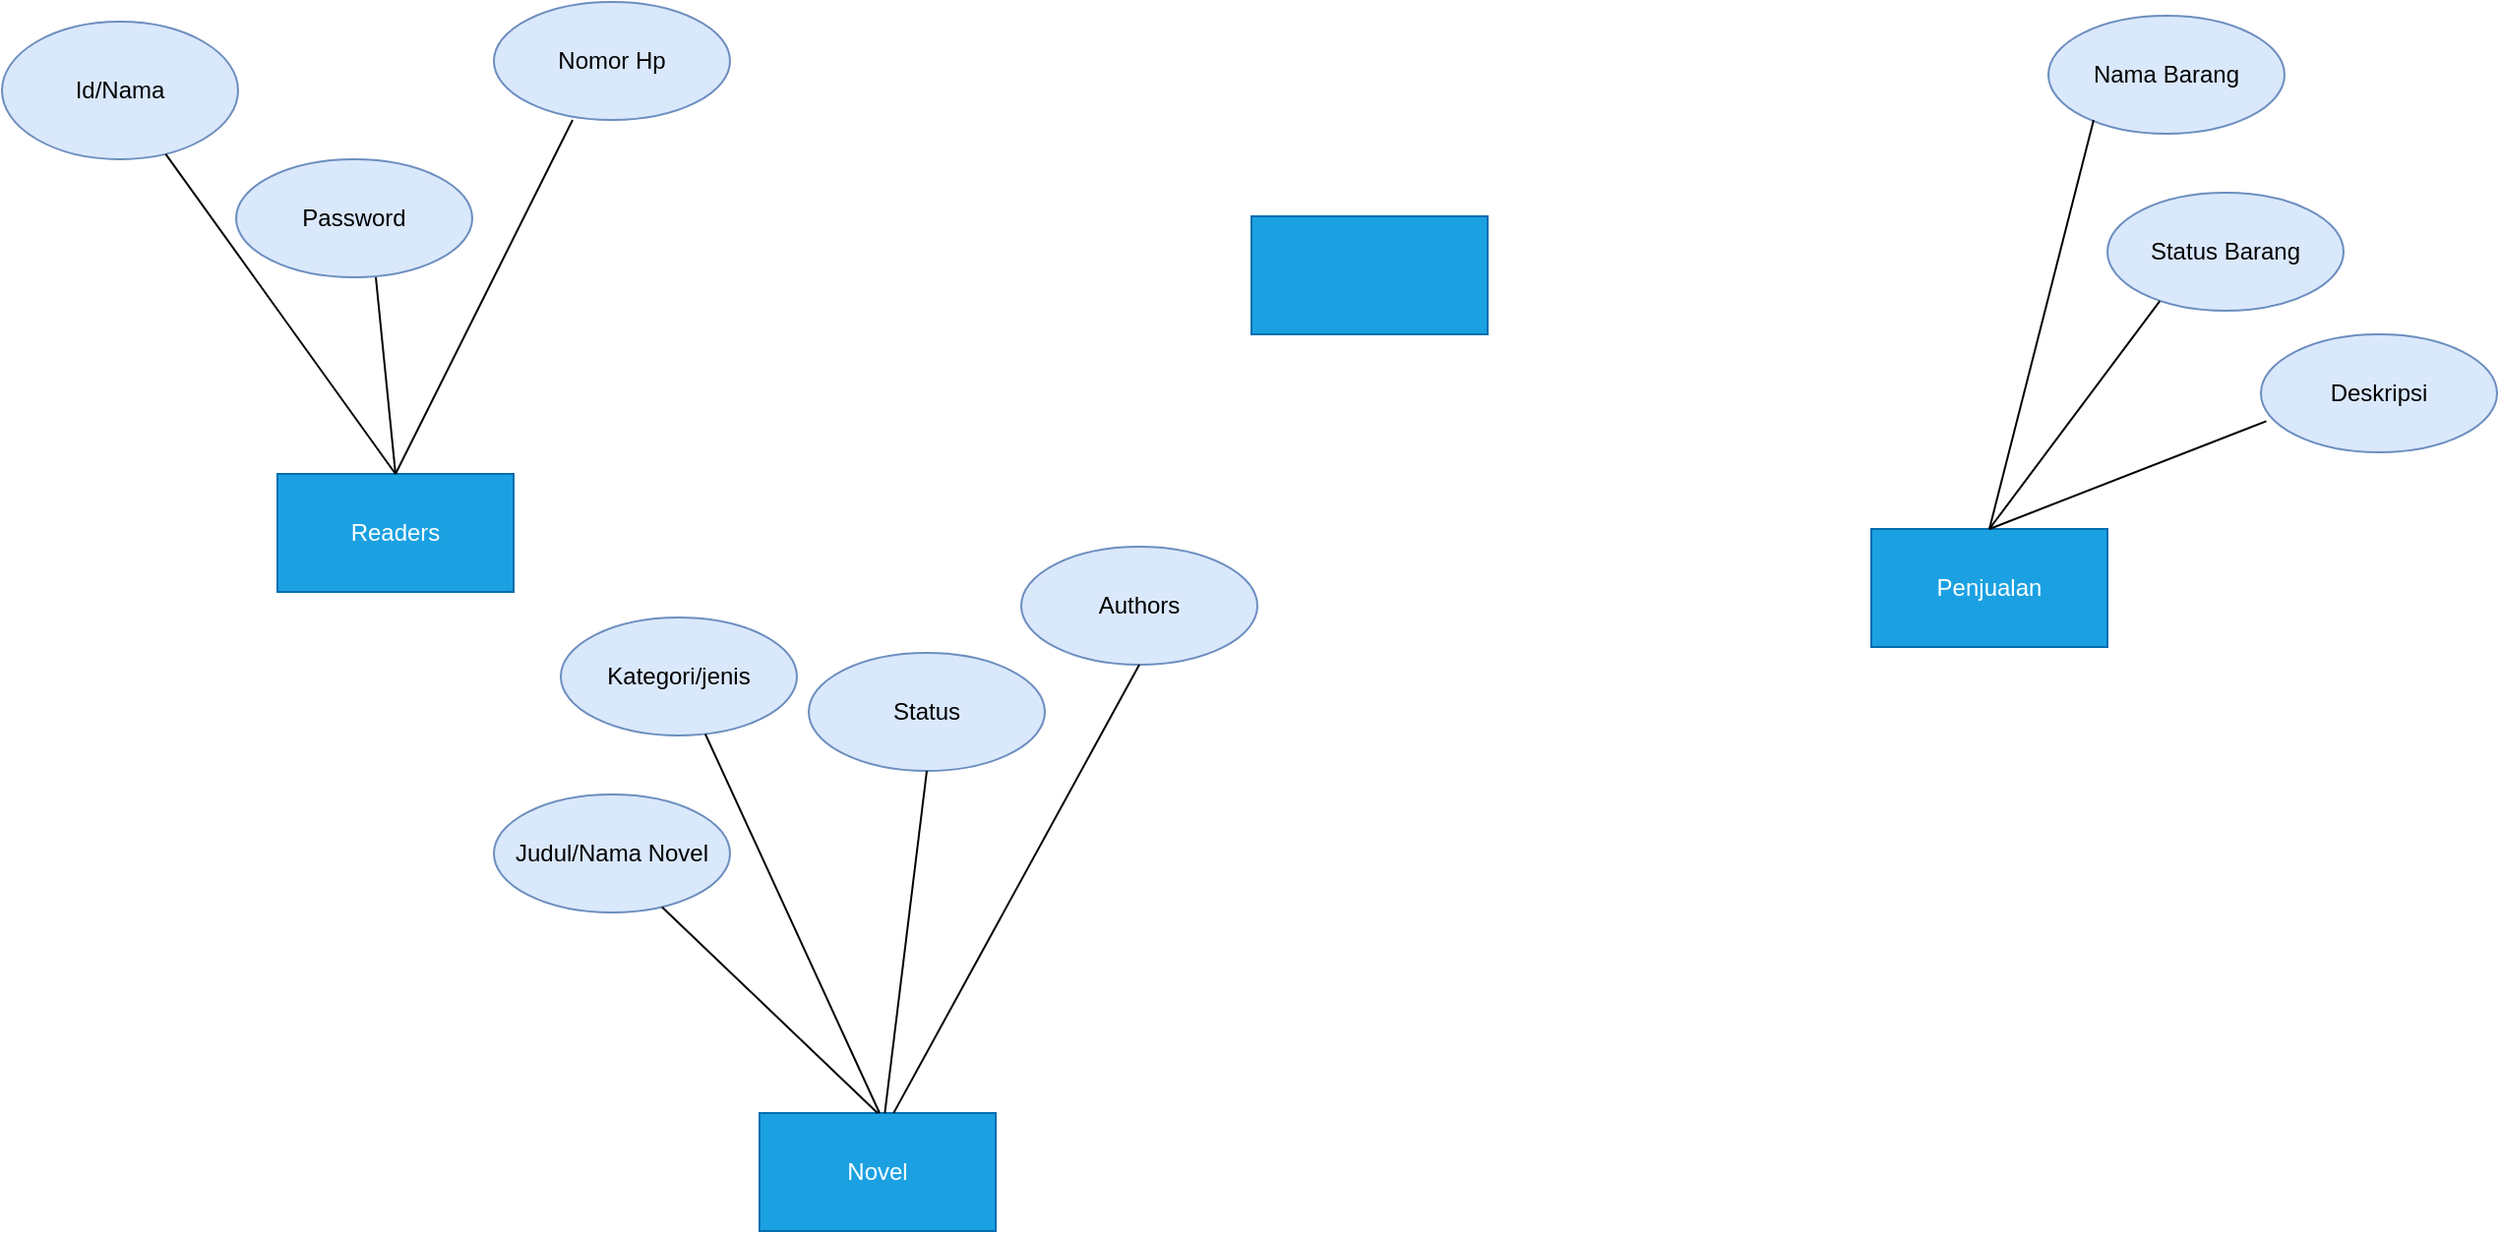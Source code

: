 <mxfile version="16.6.5" type="github" pages="2">
  <diagram id="qVjYyWYhfrcHmNFPCJPf" name="Page-1">
    <mxGraphModel dx="1447" dy="748" grid="1" gridSize="9" guides="1" tooltips="1" connect="1" arrows="1" fold="1" page="1" pageScale="1" pageWidth="850" pageHeight="1100" math="0" shadow="0">
      <root>
        <mxCell id="0" />
        <mxCell id="1" parent="0" />
        <mxCell id="qeNtTEig7JRPsyWcmKzE-1" value="Readers" style="rounded=0;whiteSpace=wrap;html=1;fillColor=#1ba1e2;strokeColor=#006EAF;fontColor=#ffffff;" vertex="1" parent="1">
          <mxGeometry x="180" y="260" width="120" height="60" as="geometry" />
        </mxCell>
        <mxCell id="qeNtTEig7JRPsyWcmKzE-2" value="Id/Nama" style="ellipse;whiteSpace=wrap;html=1;fillColor=#dae8fc;strokeColor=#6c8ebf;" vertex="1" parent="1">
          <mxGeometry x="40" y="30" width="120" height="70" as="geometry" />
        </mxCell>
        <mxCell id="qeNtTEig7JRPsyWcmKzE-4" value="" style="endArrow=none;html=1;rounded=0;exitX=0.5;exitY=0;exitDx=0;exitDy=0;" edge="1" parent="1" source="qeNtTEig7JRPsyWcmKzE-1" target="qeNtTEig7JRPsyWcmKzE-2">
          <mxGeometry width="50" height="50" relative="1" as="geometry">
            <mxPoint x="240" y="180" as="sourcePoint" />
            <mxPoint x="290" y="130" as="targetPoint" />
          </mxGeometry>
        </mxCell>
        <mxCell id="qeNtTEig7JRPsyWcmKzE-5" value="" style="endArrow=none;html=1;rounded=0;" edge="1" parent="1">
          <mxGeometry width="50" height="50" relative="1" as="geometry">
            <mxPoint x="240" y="260" as="sourcePoint" />
            <mxPoint x="230" y="160" as="targetPoint" />
          </mxGeometry>
        </mxCell>
        <mxCell id="qeNtTEig7JRPsyWcmKzE-6" value="Nomor Hp" style="ellipse;whiteSpace=wrap;html=1;fillColor=#dae8fc;strokeColor=#6c8ebf;" vertex="1" parent="1">
          <mxGeometry x="290" y="20" width="120" height="60" as="geometry" />
        </mxCell>
        <mxCell id="qeNtTEig7JRPsyWcmKzE-7" value="Password" style="ellipse;whiteSpace=wrap;html=1;fillColor=#dae8fc;strokeColor=#6c8ebf;" vertex="1" parent="1">
          <mxGeometry x="159" y="100" width="120" height="60" as="geometry" />
        </mxCell>
        <mxCell id="qeNtTEig7JRPsyWcmKzE-11" value="" style="endArrow=none;html=1;rounded=0;" edge="1" parent="1">
          <mxGeometry width="50" height="50" relative="1" as="geometry">
            <mxPoint x="240" y="260" as="sourcePoint" />
            <mxPoint x="330" y="80" as="targetPoint" />
          </mxGeometry>
        </mxCell>
        <mxCell id="qeNtTEig7JRPsyWcmKzE-12" value="Novel" style="rounded=0;whiteSpace=wrap;html=1;fillColor=#1ba1e2;strokeColor=#006EAF;fontColor=#ffffff;" vertex="1" parent="1">
          <mxGeometry x="425" y="585" width="120" height="60" as="geometry" />
        </mxCell>
        <mxCell id="qeNtTEig7JRPsyWcmKzE-13" value="Judul/Nama Novel" style="ellipse;whiteSpace=wrap;html=1;fillColor=#dae8fc;strokeColor=#6c8ebf;" vertex="1" parent="1">
          <mxGeometry x="290" y="423" width="120" height="60" as="geometry" />
        </mxCell>
        <mxCell id="qeNtTEig7JRPsyWcmKzE-14" value="Kategori/jenis" style="ellipse;whiteSpace=wrap;html=1;fillColor=#dae8fc;strokeColor=#6c8ebf;" vertex="1" parent="1">
          <mxGeometry x="324" y="333" width="120" height="60" as="geometry" />
        </mxCell>
        <mxCell id="qeNtTEig7JRPsyWcmKzE-15" value="Status" style="ellipse;whiteSpace=wrap;html=1;fillColor=#dae8fc;strokeColor=#6c8ebf;" vertex="1" parent="1">
          <mxGeometry x="450" y="351" width="120" height="60" as="geometry" />
        </mxCell>
        <mxCell id="qeNtTEig7JRPsyWcmKzE-16" value="Authors" style="ellipse;whiteSpace=wrap;html=1;fillColor=#dae8fc;strokeColor=#6c8ebf;" vertex="1" parent="1">
          <mxGeometry x="558" y="297" width="120" height="60" as="geometry" />
        </mxCell>
        <mxCell id="qeNtTEig7JRPsyWcmKzE-17" value="" style="endArrow=none;html=1;rounded=0;entryX=0.712;entryY=0.954;entryDx=0;entryDy=0;entryPerimeter=0;exitX=0.5;exitY=0;exitDx=0;exitDy=0;" edge="1" parent="1" source="qeNtTEig7JRPsyWcmKzE-12" target="qeNtTEig7JRPsyWcmKzE-13">
          <mxGeometry width="50" height="50" relative="1" as="geometry">
            <mxPoint x="482" y="576" as="sourcePoint" />
            <mxPoint x="482" y="468" as="targetPoint" />
          </mxGeometry>
        </mxCell>
        <mxCell id="qeNtTEig7JRPsyWcmKzE-18" value="" style="endArrow=none;html=1;rounded=0;" edge="1" parent="1" target="qeNtTEig7JRPsyWcmKzE-14">
          <mxGeometry width="50" height="50" relative="1" as="geometry">
            <mxPoint x="486" y="585" as="sourcePoint" />
            <mxPoint x="384.44" y="489.24" as="targetPoint" />
          </mxGeometry>
        </mxCell>
        <mxCell id="qeNtTEig7JRPsyWcmKzE-19" value="" style="endArrow=none;html=1;rounded=0;entryX=0.5;entryY=1;entryDx=0;entryDy=0;" edge="1" parent="1" source="qeNtTEig7JRPsyWcmKzE-12" target="qeNtTEig7JRPsyWcmKzE-15">
          <mxGeometry width="50" height="50" relative="1" as="geometry">
            <mxPoint x="495" y="594" as="sourcePoint" />
            <mxPoint x="390.709" y="400.954" as="targetPoint" />
          </mxGeometry>
        </mxCell>
        <mxCell id="qeNtTEig7JRPsyWcmKzE-20" value="" style="endArrow=none;html=1;rounded=0;entryX=0.5;entryY=1;entryDx=0;entryDy=0;exitX=0.568;exitY=-0.001;exitDx=0;exitDy=0;exitPerimeter=0;" edge="1" parent="1" source="qeNtTEig7JRPsyWcmKzE-12" target="qeNtTEig7JRPsyWcmKzE-16">
          <mxGeometry width="50" height="50" relative="1" as="geometry">
            <mxPoint x="495" y="576" as="sourcePoint" />
            <mxPoint x="399.709" y="409.954" as="targetPoint" />
          </mxGeometry>
        </mxCell>
        <mxCell id="kjY4QqyRC14Yn_QnmXdj-1" value="Penjualan" style="rounded=0;whiteSpace=wrap;html=1;fillColor=#1ba1e2;fontColor=#ffffff;strokeColor=#006EAF;" vertex="1" parent="1">
          <mxGeometry x="990" y="288" width="120" height="60" as="geometry" />
        </mxCell>
        <mxCell id="kjY4QqyRC14Yn_QnmXdj-2" value="Nama Barang" style="ellipse;whiteSpace=wrap;html=1;fillColor=#dae8fc;strokeColor=#6c8ebf;" vertex="1" parent="1">
          <mxGeometry x="1080" y="27" width="120" height="60" as="geometry" />
        </mxCell>
        <mxCell id="kjY4QqyRC14Yn_QnmXdj-3" value="Status Barang&lt;span style=&quot;color: rgba(0 , 0 , 0 , 0) ; font-family: monospace ; font-size: 0px&quot;&gt;%3CmxGraphModel%3E%3Croot%3E%3CmxCell%20id%3D%220%22%2F%3E%3CmxCell%20id%3D%221%22%20parent%3D%220%22%2F%3E%3CmxCell%20id%3D%222%22%20value%3D%22Barang%22%20style%3D%22ellipse%3BwhiteSpace%3Dwrap%3Bhtml%3D1%3BfillColor%3D%23dae8fc%3BstrokeColor%3D%236c8ebf%3B%22%20vertex%3D%221%22%20parent%3D%221%22%3E%3CmxGeometry%20x%3D%221080%22%20y%3D%2227%22%20width%3D%22120%22%20height%3D%2260%22%20as%3D%22geometry%22%2F%3E%3C%2FmxCell%3E%3C%2Froot%3E%3C%2FmxGraphModel%3E&lt;/span&gt;" style="ellipse;whiteSpace=wrap;html=1;fillColor=#dae8fc;strokeColor=#6c8ebf;" vertex="1" parent="1">
          <mxGeometry x="1110" y="117" width="120" height="60" as="geometry" />
        </mxCell>
        <mxCell id="kjY4QqyRC14Yn_QnmXdj-4" value="Deskripsi" style="ellipse;whiteSpace=wrap;html=1;fillColor=#dae8fc;strokeColor=#6c8ebf;" vertex="1" parent="1">
          <mxGeometry x="1188" y="189" width="120" height="60" as="geometry" />
        </mxCell>
        <mxCell id="kjY4QqyRC14Yn_QnmXdj-5" value="" style="endArrow=none;html=1;rounded=0;exitX=0.5;exitY=0;exitDx=0;exitDy=0;" edge="1" parent="1" source="kjY4QqyRC14Yn_QnmXdj-1">
          <mxGeometry width="50" height="50" relative="1" as="geometry">
            <mxPoint x="1053" y="130" as="sourcePoint" />
            <mxPoint x="1103" y="80" as="targetPoint" />
          </mxGeometry>
        </mxCell>
        <mxCell id="kjY4QqyRC14Yn_QnmXdj-6" value="" style="endArrow=none;html=1;rounded=0;exitX=0.5;exitY=0;exitDx=0;exitDy=0;entryX=0.222;entryY=0.917;entryDx=0;entryDy=0;entryPerimeter=0;" edge="1" parent="1" source="kjY4QqyRC14Yn_QnmXdj-1" target="kjY4QqyRC14Yn_QnmXdj-3">
          <mxGeometry width="50" height="50" relative="1" as="geometry">
            <mxPoint x="1059" y="297" as="sourcePoint" />
            <mxPoint x="1112" y="89" as="targetPoint" />
          </mxGeometry>
        </mxCell>
        <mxCell id="kjY4QqyRC14Yn_QnmXdj-7" value="" style="endArrow=none;html=1;rounded=0;exitX=0.5;exitY=0;exitDx=0;exitDy=0;entryX=0.023;entryY=0.736;entryDx=0;entryDy=0;entryPerimeter=0;" edge="1" parent="1" source="kjY4QqyRC14Yn_QnmXdj-1" target="kjY4QqyRC14Yn_QnmXdj-4">
          <mxGeometry width="50" height="50" relative="1" as="geometry">
            <mxPoint x="1068" y="306" as="sourcePoint" />
            <mxPoint x="1121" y="98" as="targetPoint" />
          </mxGeometry>
        </mxCell>
        <mxCell id="kjY4QqyRC14Yn_QnmXdj-8" value="" style="rounded=0;whiteSpace=wrap;html=1;fillColor=#1ba1e2;fontColor=#ffffff;strokeColor=#006EAF;" vertex="1" parent="1">
          <mxGeometry x="675" y="129" width="120" height="60" as="geometry" />
        </mxCell>
      </root>
    </mxGraphModel>
  </diagram>
  <diagram id="nIDpKrbi_LP71oFm0c6B" name="Page-2">
    <mxGraphModel dx="868" dy="449" grid="1" gridSize="9" guides="1" tooltips="1" connect="1" arrows="1" fold="1" page="1" pageScale="1" pageWidth="850" pageHeight="1100" math="0" shadow="0">
      <root>
        <mxCell id="ak5yH-f4zvsO2PF_TNaP-0" />
        <mxCell id="ak5yH-f4zvsO2PF_TNaP-1" parent="ak5yH-f4zvsO2PF_TNaP-0" />
      </root>
    </mxGraphModel>
  </diagram>
</mxfile>
